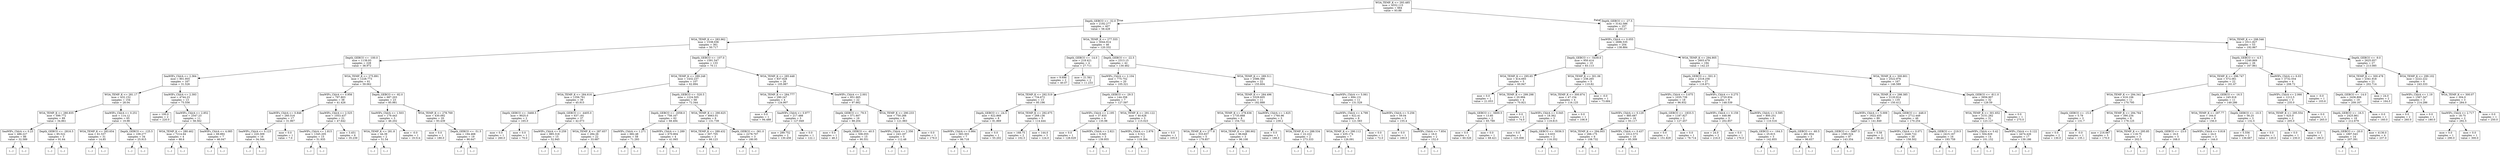 digraph Tree {
node [shape=box] ;
0 [label="WOA_TEMP_K <= 293.485\nmse = 4552.115\nsamples = 664\nvalue = 93.88"] ;
1 [label="Depth_GEBCO <= -32.0\nmse = 2182.277\nsamples = 407\nvalue = 58.428"] ;
0 -> 1 [labeldistance=2.5, labelangle=45, headlabel="True"] ;
2 [label="WOA_TEMP_K <= 283.962\nmse = 1538.036\nsamples = 361\nvalue = 50.717"] ;
1 -> 2 ;
3 [label="Depth_GEBCO <= -100.0\nmse = 1139.93\nsamples = 228\nvalue = 38.972"] ;
2 -> 3 ;
4 [label="SeaWIFs_ChlrA <= 2.364\nmse = 901.955\nsamples = 167\nvalue = 31.526"] ;
3 -> 4 ;
5 [label="WOA_TEMP_K <= 281.17\nmse = 432.152\nsamples = 154\nvalue = 28.04"] ;
4 -> 5 ;
6 [label="WOA_TEMP_K <= 280.835\nmse = 599.772\nsamples = 89\nvalue = 34.861"] ;
5 -> 6 ;
7 [label="SeaWIFs_ChlrA <= 0.23\nmse = 486.227\nsamples = 86\nvalue = 32.589"] ;
6 -> 7 ;
8 [label="(...)"] ;
7 -> 8 ;
63 [label="(...)"] ;
7 -> 63 ;
170 [label="Depth_GEBCO <= -2816.5\nmse = 85.522\nsamples = 3\nvalue = 91.64"] ;
6 -> 170 ;
171 [label="(...)"] ;
170 -> 171 ;
172 [label="(...)"] ;
170 -> 172 ;
175 [label="SeaWIFs_ChlrA <= 0.251\nmse = 114.12\nsamples = 65\nvalue = 19.98"] ;
5 -> 175 ;
176 [label="WOA_TEMP_K <= 283.654\nmse = 61.537\nsamples = 31\nvalue = 14.85"] ;
175 -> 176 ;
177 [label="(...)"] ;
176 -> 177 ;
194 [label="(...)"] ;
176 -> 194 ;
201 [label="Depth_GEBCO <= -125.5\nmse = 109.277\nsamples = 34\nvalue = 25.915"] ;
175 -> 201 ;
202 [label="(...)"] ;
201 -> 202 ;
231 [label="(...)"] ;
201 -> 231 ;
244 [label="SeaWIFs_ChlrA <= 2.393\nmse = 4744.23\nsamples = 13\nvalue = 75.556"] ;
4 -> 244 ;
245 [label="mse = 100.0\nsamples = 2\nvalue = 220.0"] ;
244 -> 245 ;
246 [label="SeaWIFs_ChlrA <= 2.852\nmse = 2547.23\nsamples = 11\nvalue = 58.562"] ;
244 -> 246 ;
247 [label="WOA_TEMP_K <= 280.462\nmse = 7214.64\nsamples = 4\nvalue = 88.6"] ;
246 -> 247 ;
248 [label="(...)"] ;
247 -> 248 ;
251 [label="(...)"] ;
247 -> 251 ;
252 [label="SeaWIFs_ChlrA <= 4.085\nmse = 69.892\nsamples = 7\nvalue = 46.047"] ;
246 -> 252 ;
253 [label="(...)"] ;
252 -> 253 ;
262 [label="(...)"] ;
252 -> 262 ;
263 [label="WOA_TEMP_K <= 275.891\nmse = 1228.773\nsamples = 61\nvalue = 59.062"] ;
3 -> 263 ;
264 [label="SeaWIFs_ChlrA <= 0.956\nmse = 797.803\nsamples = 38\nvalue = 41.426"] ;
263 -> 264 ;
265 [label="SeaWIFs_ChlrA <= 0.846\nmse = 260.516\nsamples = 17\nvalue = 31.967"] ;
264 -> 265 ;
266 [label="SeaWIFs_ChlrA <= 0.123\nmse = 220.309\nsamples = 16\nvalue = 34.344"] ;
265 -> 266 ;
267 [label="(...)"] ;
266 -> 267 ;
270 [label="(...)"] ;
266 -> 270 ;
279 [label="mse = 0.0\nsamples = 1\nvalue = 7.0"] ;
265 -> 279 ;
280 [label="SeaWIFs_ChlrA <= 2.525\nmse = 1053.437\nsamples = 21\nvalue = 47.642"] ;
264 -> 280 ;
281 [label="SeaWIFs_ChlrA <= 1.815\nmse = 1345.205\nsamples = 15\nvalue = 51.935"] ;
280 -> 281 ;
282 [label="(...)"] ;
281 -> 282 ;
285 [label="(...)"] ;
281 -> 285 ;
286 [label="mse = 3.451\nsamples = 6\nvalue = 35.239"] ;
280 -> 286 ;
287 [label="Depth_GEBCO <= -82.0\nmse = 687.203\nsamples = 23\nvalue = 85.981"] ;
263 -> 287 ;
288 [label="SeaWIFs_ChlrA <= 1.503\nmse = 179.443\nsamples = 3\nvalue = 46.202"] ;
287 -> 288 ;
289 [label="WOA_TEMP_K <= 281.8\nmse = 44.39\nsamples = 2\nvalue = 51.54"] ;
288 -> 289 ;
290 [label="(...)"] ;
289 -> 290 ;
291 [label="(...)"] ;
289 -> 291 ;
292 [label="mse = -0.0\nsamples = 1\nvalue = 19.514"] ;
288 -> 292 ;
293 [label="WOA_TEMP_K <= 278.769\nmse = 430.092\nsamples = 20\nvalue = 93.439"] ;
287 -> 293 ;
294 [label="mse = 0.0\nsamples = 1\nvalue = 180.0"] ;
293 -> 294 ;
295 [label="Depth_GEBCO <= -51.5\nmse = 194.468\nsamples = 19\nvalue = 90.647"] ;
293 -> 295 ;
296 [label="(...)"] ;
295 -> 296 ;
303 [label="(...)"] ;
295 -> 303 ;
318 [label="Depth_GEBCO <= -107.0\nmse = 1591.547\nsamples = 133\nvalue = 70.11"] ;
2 -> 318 ;
319 [label="WOA_TEMP_K <= 289.248\nmse = 1432.237\nsamples = 107\nvalue = 62.894"] ;
318 -> 319 ;
320 [label="WOA_TEMP_K <= 284.616\nmse = 1356.761\nsamples = 39\nvalue = 45.915"] ;
319 -> 320 ;
321 [label="Depth_GEBCO <= -3468.5\nmse = 9025.0\nsamples = 2\nvalue = 165.0"] ;
320 -> 321 ;
322 [label="mse = 0.0\nsamples = 1\nvalue = 260.0"] ;
321 -> 322 ;
323 [label="mse = 0.0\nsamples = 1\nvalue = 70.0"] ;
321 -> 323 ;
324 [label="Depth_GEBCO <= -4405.0\nmse = 637.181\nsamples = 37\nvalue = 42.073"] ;
320 -> 324 ;
325 [label="SeaWIFs_ChlrA <= 0.259\nmse = 885.318\nsamples = 15\nvalue = 52.945"] ;
324 -> 325 ;
326 [label="(...)"] ;
325 -> 326 ;
329 [label="(...)"] ;
325 -> 329 ;
354 [label="WOA_TEMP_K <= 287.657\nmse = 284.26\nsamples = 22\nvalue = 33.687"] ;
324 -> 354 ;
355 [label="(...)"] ;
354 -> 355 ;
376 [label="(...)"] ;
354 -> 376 ;
383 [label="Depth_GEBCO <= -520.5\nmse = 1224.505\nsamples = 68\nvalue = 72.344"] ;
319 -> 383 ;
384 [label="Depth_GEBCO <= -2058.0\nmse = 758.167\nsamples = 62\nvalue = 68.494"] ;
383 -> 384 ;
385 [label="SeaWIFs_ChlrA <= 1.271\nmse = 682.48\nsamples = 58\nvalue = 71.293"] ;
384 -> 385 ;
386 [label="(...)"] ;
385 -> 386 ;
483 [label="(...)"] ;
385 -> 483 ;
484 [label="SeaWIFs_ChlrA <= 1.289\nmse = 670.804\nsamples = 4\nvalue = 41.065"] ;
384 -> 484 ;
485 [label="(...)"] ;
484 -> 485 ;
488 [label="(...)"] ;
484 -> 488 ;
489 [label="WOA_TEMP_K <= 290.625\nmse = 4663.01\nsamples = 6\nvalue = 131.739"] ;
383 -> 489 ;
490 [label="WOA_TEMP_K <= 289.432\nmse = 307.705\nsamples = 3\nvalue = 66.123"] ;
489 -> 490 ;
491 [label="(...)"] ;
490 -> 491 ;
492 [label="(...)"] ;
490 -> 492 ;
495 [label="Depth_GEBCO <= -361.0\nmse = 2278.707\nsamples = 3\nvalue = 180.95"] ;
489 -> 495 ;
496 [label="(...)"] ;
495 -> 496 ;
497 [label="(...)"] ;
495 -> 497 ;
500 [label="WOA_TEMP_K <= 285.448\nmse = 837.628\nsamples = 26\nvalue = 105.987"] ;
318 -> 500 ;
501 [label="WOA_TEMP_K <= 284.777\nmse = 290.247\nsamples = 4\nvalue = 124.907"] ;
500 -> 501 ;
502 [label="mse = 0.0\nsamples = 1\nvalue = 94.488"] ;
501 -> 502 ;
503 [label="SeaWIFs_ChlrA <= 0.977\nmse = 217.488\nsamples = 3\nvalue = 127.949"] ;
501 -> 503 ;
504 [label="mse = 289.752\nsamples = 2\nvalue = 130.456"] ;
503 -> 504 ;
505 [label="mse = 0.0\nsamples = 1\nvalue = 122.1"] ;
503 -> 505 ;
506 [label="SeaWIFs_ChlrA <= 2.001\nmse = 851.665\nsamples = 22\nvalue = 97.662"] ;
500 -> 506 ;
507 [label="Depth_GEBCO <= -79.5\nmse = 571.607\nsamples = 16\nvalue = 88.204"] ;
506 -> 507 ;
508 [label="mse = 0.0\nsamples = 1\nvalue = 48.3"] ;
507 -> 508 ;
509 [label="Depth_GEBCO <= -40.5\nmse = 506.055\nsamples = 15\nvalue = 90.551"] ;
507 -> 509 ;
510 [label="(...)"] ;
509 -> 510 ;
531 [label="(...)"] ;
509 -> 531 ;
538 [label="WOA_TEMP_K <= 290.233\nmse = 750.266\nsamples = 6\nvalue = 121.983"] ;
506 -> 538 ;
539 [label="SeaWIFs_ChlrA <= 2.356\nmse = 243.187\nsamples = 5\nvalue = 112.48"] ;
538 -> 539 ;
540 [label="(...)"] ;
539 -> 540 ;
541 [label="(...)"] ;
539 -> 541 ;
544 [label="mse = 0.0\nsamples = 1\nvalue = 179.0"] ;
538 -> 544 ;
545 [label="WOA_TEMP_K <= 277.555\nmse = 3044.914\nsamples = 46\nvalue = 120.332"] ;
1 -> 545 ;
546 [label="Depth_GEBCO <= -14.0\nmse = 218.421\nsamples = 4\nvalue = 27.711"] ;
545 -> 546 ;
547 [label="mse = 9.696\nsamples = 2\nvalue = 40.07"] ;
546 -> 547 ;
548 [label="mse = 21.561\nsamples = 2\nvalue = 11.233"] ;
546 -> 548 ;
549 [label="Depth_GEBCO <= -22.5\nmse = 2313.15\nsamples = 42\nvalue = 130.462"] ;
545 -> 549 ;
550 [label="SeaWIFs_ChlrA <= 2.104\nmse = 775.752\nsamples = 20\nvalue = 105.321"] ;
549 -> 550 ;
551 [label="WOA_TEMP_K <= 292.519\nmse = 734.672\nsamples = 13\nvalue = 95.196"] ;
550 -> 551 ;
552 [label="Depth_GEBCO <= -24.5\nmse = 622.868\nsamples = 8\nvalue = 81.869"] ;
551 -> 552 ;
553 [label="SeaWIFs_ChlrA <= 0.984\nmse = 583.303\nsamples = 7\nvalue = 86.718"] ;
552 -> 553 ;
554 [label="(...)"] ;
553 -> 554 ;
557 [label="(...)"] ;
553 -> 557 ;
562 [label="mse = 0.0\nsamples = 1\nvalue = 55.202"] ;
552 -> 562 ;
563 [label="WOA_TEMP_K <= 292.675\nmse = 269.136\nsamples = 5\nvalue = 114.444"] ;
551 -> 563 ;
564 [label="mse = 168.75\nsamples = 2\nvalue = 102.5"] ;
563 -> 564 ;
565 [label="mse = 144.0\nsamples = 3\nvalue = 124.0"] ;
563 -> 565 ;
566 [label="Depth_GEBCO <= -29.5\nmse = 144.358\nsamples = 7\nvalue = 127.597"] ;
550 -> 566 ;
567 [label="SeaWIFs_ChlrA <= 2.195\nmse = 37.835\nsamples = 4\nvalue = 135.98"] ;
566 -> 567 ;
568 [label="mse = 0.0\nsamples = 1\nvalue = 128.029"] ;
567 -> 568 ;
569 [label="SeaWIFs_ChlrA <= 2.821\nmse = 9.345\nsamples = 3\nvalue = 139.955"] ;
567 -> 569 ;
570 [label="(...)"] ;
569 -> 570 ;
573 [label="(...)"] ;
569 -> 573 ;
574 [label="WOA_TEMP_K <= 291.122\nmse = 40.626\nsamples = 3\nvalue = 115.023"] ;
566 -> 574 ;
575 [label="SeaWIFs_ChlrA <= 2.876\nmse = 9.521\nsamples = 2\nvalue = 118.364"] ;
574 -> 575 ;
576 [label="(...)"] ;
575 -> 576 ;
577 [label="(...)"] ;
575 -> 577 ;
578 [label="mse = 0.0\nsamples = 1\nvalue = 105.0"] ;
574 -> 578 ;
579 [label="WOA_TEMP_K <= 289.511\nmse = 2586.366\nsamples = 22\nvalue = 155.604"] ;
549 -> 579 ;
580 [label="WOA_TEMP_K <= 284.496\nmse = 3329.605\nsamples = 11\nvalue = 182.888"] ;
579 -> 580 ;
581 [label="WOA_TEMP_K <= 278.636\nmse = 1735.668\nsamples = 8\nvalue = 154.732"] ;
580 -> 581 ;
582 [label="WOA_TEMP_K <= 277.8\nmse = 333.837\nsamples = 5\nvalue = 179.857"] ;
581 -> 582 ;
583 [label="(...)"] ;
582 -> 583 ;
586 [label="(...)"] ;
582 -> 586 ;
591 [label="WOA_TEMP_K <= 280.902\nmse = 96.848\nsamples = 3\nvalue = 96.108"] ;
581 -> 591 ;
592 [label="(...)"] ;
591 -> 592 ;
595 [label="(...)"] ;
591 -> 595 ;
596 [label="SeaWIFs_ChlrA <= 1.625\nmse = 1760.96\nsamples = 3\nvalue = 239.2"] ;
580 -> 596 ;
597 [label="mse = 0.0\nsamples = 1\nvalue = 188.0"] ;
596 -> 597 ;
598 [label="WOA_TEMP_K <= 288.534\nmse = 22.222\nsamples = 2\nvalue = 273.333"] ;
596 -> 598 ;
599 [label="(...)"] ;
598 -> 599 ;
600 [label="(...)"] ;
598 -> 600 ;
601 [label="SeaWIFs_ChlrA <= 5.061\nmse = 694.131\nsamples = 11\nvalue = 131.529"] ;
579 -> 601 ;
602 [label="SeaWIFs_ChlrA <= 4.799\nmse = 622.41\nsamples = 8\nvalue = 121.583"] ;
601 -> 602 ;
603 [label="WOA_TEMP_K <= 290.112\nmse = 435.174\nsamples = 7\nvalue = 126.091"] ;
602 -> 603 ;
604 [label="(...)"] ;
603 -> 604 ;
605 [label="(...)"] ;
603 -> 605 ;
616 [label="mse = 0.0\nsamples = 1\nvalue = 72.0"] ;
602 -> 616 ;
617 [label="SeaWIFs_ChlrA <= 5.256\nmse = 59.04\nsamples = 3\nvalue = 155.4"] ;
601 -> 617 ;
618 [label="mse = 0.0\nsamples = 1\nvalue = 169.0"] ;
617 -> 618 ;
619 [label="SeaWIFs_ChlrA <= 7.854\nmse = 16.0\nsamples = 2\nvalue = 152.0"] ;
617 -> 619 ;
620 [label="(...)"] ;
619 -> 620 ;
621 [label="(...)"] ;
619 -> 621 ;
622 [label="Depth_GEBCO <= -27.5\nmse = 3142.586\nsamples = 257\nvalue = 150.27"] ;
0 -> 622 [labeldistance=2.5, labelangle=-45, headlabel="False"] ;
623 [label="SeaWIFs_ChlrA <= 0.055\nmse = 2696.535\nsamples = 204\nvalue = 138.884"] ;
622 -> 623 ;
624 [label="Depth_GEBCO <= -5439.0\nmse = 950.414\nsamples = 10\nvalue = 83.113"] ;
623 -> 624 ;
625 [label="WOA_TEMP_K <= 295.65\nmse = 414.693\nsamples = 5\nvalue = 60.947"] ;
624 -> 625 ;
626 [label="mse = 0.0\nsamples = 1\nvalue = 21.053"] ;
625 -> 626 ;
627 [label="WOA_TEMP_K <= 299.298\nmse = 20.994\nsamples = 4\nvalue = 70.921"] ;
625 -> 627 ;
628 [label="Depth_GEBCO <= -5600.5\nmse = 13.85\nsamples = 2\nvalue = 65.789"] ;
627 -> 628 ;
629 [label="mse = 0.0\nsamples = 1\nvalue = 60.526"] ;
628 -> 629 ;
630 [label="mse = 0.0\nsamples = 1\nvalue = 68.421"] ;
628 -> 630 ;
631 [label="mse = 0.0\nsamples = 2\nvalue = 74.0"] ;
627 -> 631 ;
632 [label="WOA_TEMP_K <= 301.06\nmse = 238.265\nsamples = 5\nvalue = 110.82"] ;
624 -> 632 ;
633 [label="WOA_TEMP_K <= 300.874\nmse = 47.154\nsamples = 4\nvalue = 116.125"] ;
632 -> 633 ;
634 [label="SeaWIFs_ChlrA <= 0.045\nmse = 18.362\nsamples = 3\nvalue = 119.815"] ;
633 -> 634 ;
635 [label="mse = 0.0\nsamples = 1\nvalue = 125.008"] ;
634 -> 635 ;
636 [label="Depth_GEBCO <= -5036.5\nmse = 0.633\nsamples = 2\nvalue = 116.352"] ;
634 -> 636 ;
637 [label="(...)"] ;
636 -> 637 ;
638 [label="(...)"] ;
636 -> 638 ;
639 [label="mse = 0.0\nsamples = 1\nvalue = 106.9"] ;
633 -> 639 ;
640 [label="mse = -0.0\nsamples = 1\nvalue = 73.684"] ;
632 -> 640 ;
641 [label="WOA_TEMP_K <= 294.905\nmse = 2603.479\nsamples = 194\nvalue = 142.23"] ;
623 -> 641 ;
642 [label="Depth_GEBCO <= -501.0\nmse = 2318.256\nsamples = 27\nvalue = 116.871"] ;
641 -> 642 ;
643 [label="SeaWIFs_ChlrA <= 3.675\nmse = 1035.739\nsamples = 18\nvalue = 96.932"] ;
642 -> 643 ;
644 [label="SeaWIFs_ChlrA <= 0.129\nmse = 885.687\nsamples = 16\nvalue = 93.117"] ;
643 -> 644 ;
645 [label="WOA_TEMP_K <= 294.003\nmse = 266.175\nsamples = 6\nvalue = 108.732"] ;
644 -> 645 ;
646 [label="(...)"] ;
645 -> 646 ;
647 [label="(...)"] ;
645 -> 647 ;
656 [label="SeaWIFs_ChlrA <= 0.437\nmse = 1012.573\nsamples = 10\nvalue = 85.309"] ;
644 -> 656 ;
657 [label="(...)"] ;
656 -> 657 ;
666 [label="(...)"] ;
656 -> 666 ;
675 [label="Depth_GEBCO <= -1833.5\nmse = 1187.927\nsamples = 2\nvalue = 127.457"] ;
643 -> 675 ;
676 [label="mse = 0.0\nsamples = 1\nvalue = 151.829"] ;
675 -> 676 ;
677 [label="mse = 0.0\nsamples = 1\nvalue = 78.714"] ;
675 -> 677 ;
678 [label="SeaWIFs_ChlrA <= 0.275\nmse = 2720.934\nsamples = 9\nvalue = 148.539"] ;
642 -> 678 ;
679 [label="SeaWIFs_ChlrA <= 0.159\nmse = 448.98\nsamples = 3\nvalue = 202.857"] ;
678 -> 679 ;
680 [label="mse = 24.0\nsamples = 2\nvalue = 216.0"] ;
679 -> 680 ;
681 [label="mse = 0.0\nsamples = 1\nvalue = 170.0"] ;
679 -> 681 ;
682 [label="SeaWIFs_ChlrA <= 0.595\nmse = 800.251\nsamples = 6\nvalue = 110.516"] ;
678 -> 682 ;
683 [label="Depth_GEBCO <= -164.5\nmse = 25.815\nsamples = 3\nvalue = 142.855"] ;
682 -> 683 ;
684 [label="(...)"] ;
683 -> 684 ;
685 [label="(...)"] ;
683 -> 685 ;
686 [label="Depth_GEBCO <= -60.5\nmse = 491.854\nsamples = 3\nvalue = 96.657"] ;
682 -> 686 ;
687 [label="(...)"] ;
686 -> 687 ;
690 [label="(...)"] ;
686 -> 690 ;
691 [label="WOA_TEMP_K <= 300.801\nmse = 2522.976\nsamples = 167\nvalue = 146.589"] ;
641 -> 691 ;
692 [label="WOA_TEMP_K <= 298.385\nmse = 2120.914\nsamples = 135\nvalue = 150.412"] ;
691 -> 692 ;
693 [label="SeaWIFs_ChlrA <= 5.009\nmse = 1622.455\nsamples = 89\nvalue = 141.849"] ;
692 -> 693 ;
694 [label="Depth_GEBCO <= -5687.5\nmse = 1585.524\nsamples = 87\nvalue = 143.354"] ;
693 -> 694 ;
695 [label="(...)"] ;
694 -> 695 ;
698 [label="(...)"] ;
694 -> 698 ;
841 [label="mse = 0.58\nsamples = 2\nvalue = 88.44"] ;
693 -> 841 ;
842 [label="Depth_GEBCO <= -448.0\nmse = 2712.449\nsamples = 46\nvalue = 170.254"] ;
692 -> 842 ;
843 [label="SeaWIFs_ChlrA <= 0.071\nmse = 2446.722\nsamples = 30\nvalue = 158.502"] ;
842 -> 843 ;
844 [label="(...)"] ;
843 -> 844 ;
851 [label="(...)"] ;
843 -> 851 ;
892 [label="Depth_GEBCO <= -219.5\nmse = 2415.167\nsamples = 16\nvalue = 193.759"] ;
842 -> 892 ;
893 [label="(...)"] ;
892 -> 893 ;
898 [label="(...)"] ;
892 -> 898 ;
913 [label="Depth_GEBCO <= -811.0\nmse = 3956.907\nsamples = 32\nvalue = 129.59"] ;
691 -> 913 ;
914 [label="WOA_TEMP_K <= 301.652\nmse = 3151.262\nsamples = 31\nvalue = 123.127"] ;
913 -> 914 ;
915 [label="SeaWIFs_ChlrA <= 0.42\nmse = 504.829\nsamples = 14\nvalue = 101.152"] ;
914 -> 915 ;
916 [label="(...)"] ;
915 -> 916 ;
941 [label="(...)"] ;
915 -> 941 ;
942 [label="SeaWIFs_ChlrA <= 0.122\nmse = 4474.426\nsamples = 17\nvalue = 139.186"] ;
914 -> 942 ;
943 [label="(...)"] ;
942 -> 943 ;
950 [label="(...)"] ;
942 -> 950 ;
975 [label="mse = 0.0\nsamples = 1\nvalue = 275.0"] ;
913 -> 975 ;
976 [label="WOA_TEMP_K <= 298.546\nmse = 2511.827\nsamples = 53\nvalue = 192.867"] ;
622 -> 976 ;
977 [label="Depth_GEBCO <= -4.5\nmse = 1240.869\nsamples = 26\nvalue = 167.861"] ;
976 -> 977 ;
978 [label="WOA_TEMP_K <= 296.747\nmse = 572.061\nsamples = 22\nvalue = 161.67"] ;
977 -> 978 ;
979 [label="WOA_TEMP_K <= 294.341\nmse = 616.106\nsamples = 11\nvalue = 170.795"] ;
978 -> 979 ;
980 [label="Depth_GEBCO <= -15.0\nmse = 5.78\nsamples = 3\nvalue = 131.7"] ;
979 -> 980 ;
981 [label="mse = 0.0\nsamples = 2\nvalue = 130.0"] ;
980 -> 981 ;
982 [label="mse = -0.0\nsamples = 1\nvalue = 135.1"] ;
980 -> 982 ;
983 [label="WOA_TEMP_K <= 294.764\nmse = 390.234\nsamples = 8\nvalue = 178.125"] ;
979 -> 983 ;
984 [label="mse = 216.667\nsamples = 5\nvalue = 170.0"] ;
983 -> 984 ;
985 [label="WOA_TEMP_K <= 295.85\nmse = 118.75\nsamples = 3\nvalue = 202.5"] ;
983 -> 985 ;
986 [label="(...)"] ;
985 -> 986 ;
987 [label="(...)"] ;
985 -> 987 ;
988 [label="Depth_GEBCO <= -16.5\nmse = 245.918\nsamples = 11\nvalue = 149.286"] ;
978 -> 988 ;
989 [label="WOA_TEMP_K <= 297.77\nmse = 164.0\nsamples = 8\nvalue = 156.0"] ;
988 -> 989 ;
990 [label="Depth_GEBCO <= -23.0\nmse = 16.0\nsamples = 5\nvalue = 168.0"] ;
989 -> 990 ;
991 [label="(...)"] ;
990 -> 991 ;
992 [label="(...)"] ;
990 -> 992 ;
993 [label="SeaWIFs_ChlrA <= 0.818\nmse = 24.0\nsamples = 3\nvalue = 144.0"] ;
989 -> 993 ;
994 [label="(...)"] ;
993 -> 994 ;
995 [label="(...)"] ;
993 -> 995 ;
996 [label="Depth_GEBCO <= -10.5\nmse = 56.25\nsamples = 3\nvalue = 132.5"] ;
988 -> 996 ;
997 [label="mse = 5.556\nsamples = 2\nvalue = 136.667"] ;
996 -> 997 ;
998 [label="mse = 0.0\nsamples = 1\nvalue = 120.0"] ;
996 -> 998 ;
999 [label="SeaWIFs_ChlrA <= 6.03\nmse = 3732.554\nsamples = 4\nvalue = 208.72"] ;
977 -> 999 ;
1000 [label="SeaWIFs_ChlrA <= 2.066\nmse = 1212.5\nsamples = 3\nvalue = 235.0"] ;
999 -> 1000 ;
1001 [label="WOA_TEMP_K <= 295.554\nmse = 625.0\nsamples = 2\nvalue = 205.0"] ;
1000 -> 1001 ;
1002 [label="mse = 0.0\nsamples = 1\nvalue = 230.0"] ;
1001 -> 1002 ;
1003 [label="mse = 0.0\nsamples = 1\nvalue = 180.0"] ;
1001 -> 1003 ;
1004 [label="mse = 0.0\nsamples = 1\nvalue = 265.0"] ;
1000 -> 1004 ;
1005 [label="mse = -0.0\nsamples = 1\nvalue = 103.6"] ;
999 -> 1005 ;
1006 [label="Depth_GEBCO <= -9.0\nmse = 2625.057\nsamples = 27\nvalue = 213.085"] ;
976 -> 1006 ;
1007 [label="WOA_TEMP_K <= 300.478\nmse = 2341.918\nsamples = 21\nvalue = 202.714"] ;
1006 -> 1007 ;
1008 [label="Depth_GEBCO <= -14.0\nmse = 2436.806\nsamples = 19\nvalue = 209.167"] ;
1007 -> 1008 ;
1009 [label="Depth_GEBCO <= -16.5\nmse = 2425.861\nsamples = 18\nvalue = 212.679"] ;
1008 -> 1009 ;
1010 [label="Depth_GEBCO <= -20.0\nmse = 1897.543\nsamples = 14\nvalue = 207.391"] ;
1009 -> 1010 ;
1011 [label="(...)"] ;
1010 -> 1011 ;
1016 [label="(...)"] ;
1010 -> 1016 ;
1017 [label="mse = 4136.0\nsamples = 4\nvalue = 237.0"] ;
1009 -> 1017 ;
1018 [label="mse = 0.0\nsamples = 1\nvalue = 160.0"] ;
1008 -> 1018 ;
1019 [label="mse = 24.0\nsamples = 2\nvalue = 164.0"] ;
1007 -> 1019 ;
1020 [label="WOA_TEMP_K <= 299.102\nmse = 2222.222\nsamples = 6\nvalue = 243.333"] ;
1006 -> 1020 ;
1021 [label="SeaWIFs_ChlrA <= 1.19\nmse = 1567.347\nsamples = 3\nvalue = 214.286"] ;
1020 -> 1021 ;
1022 [label="mse = 0.0\nsamples = 2\nvalue = 260.0"] ;
1021 -> 1022 ;
1023 [label="mse = 0.0\nsamples = 1\nvalue = 180.0"] ;
1021 -> 1023 ;
1024 [label="WOA_TEMP_K <= 300.07\nmse = 304.0\nsamples = 3\nvalue = 284.0"] ;
1020 -> 1024 ;
1025 [label="SeaWIFs_ChlrA <= 2.717\nmse = 18.75\nsamples = 2\nvalue = 292.5"] ;
1024 -> 1025 ;
1026 [label="mse = 0.0\nsamples = 1\nvalue = 290.0"] ;
1025 -> 1026 ;
1027 [label="mse = 0.0\nsamples = 1\nvalue = 300.0"] ;
1025 -> 1027 ;
1028 [label="mse = 0.0\nsamples = 1\nvalue = 250.0"] ;
1024 -> 1028 ;
}